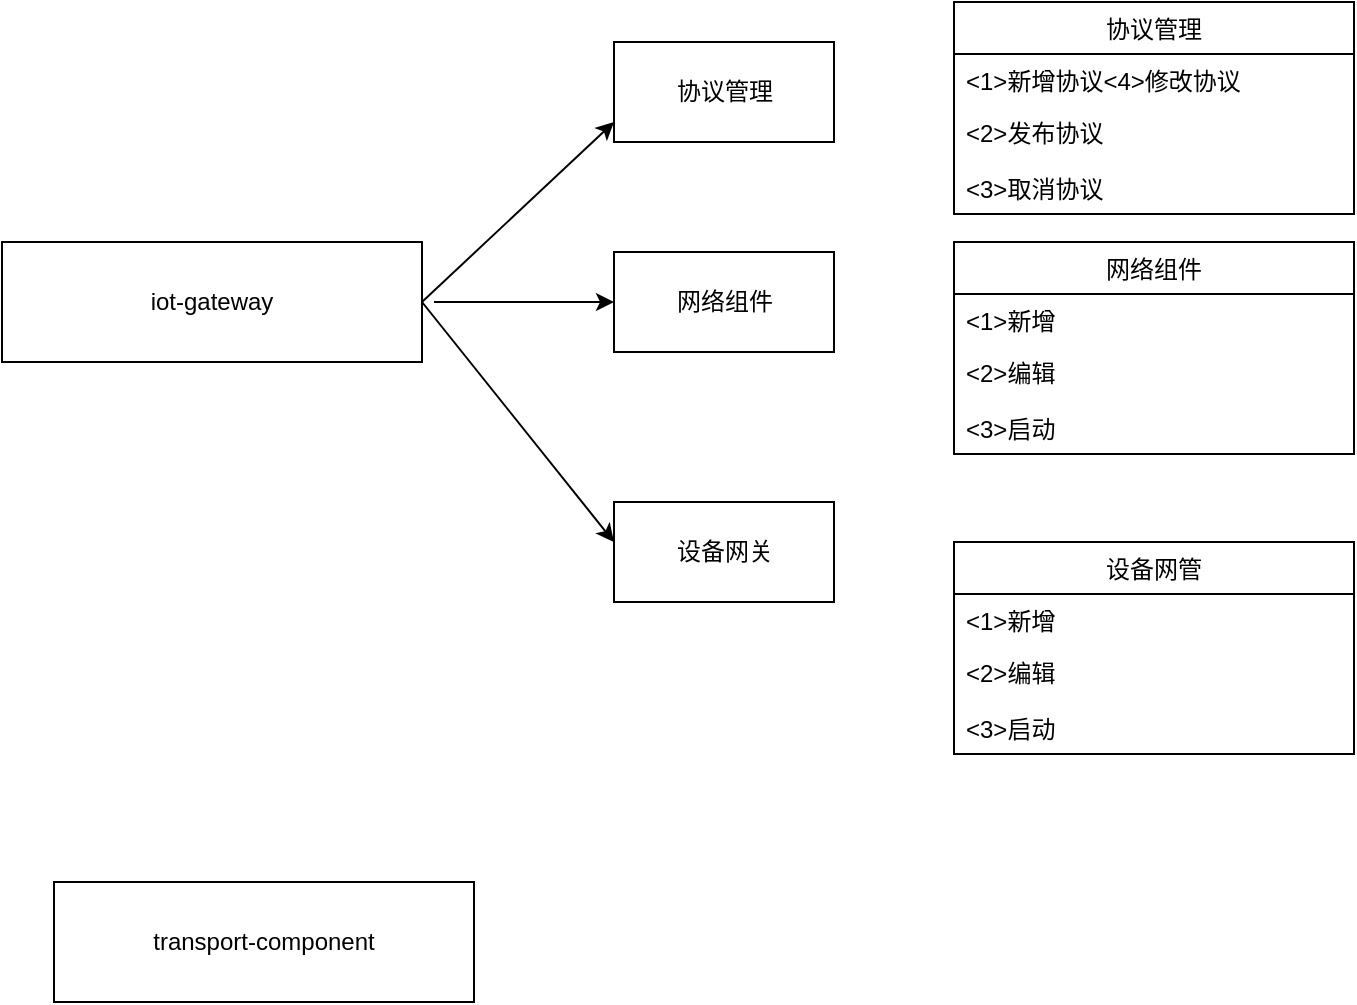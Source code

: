 <mxfile version="14.9.6" type="device"><diagram id="pmX5vebmd49yaUQ-88mL" name="第 1 页"><mxGraphModel dx="1186" dy="591" grid="1" gridSize="10" guides="1" tooltips="1" connect="1" arrows="1" fold="1" page="1" pageScale="1" pageWidth="827" pageHeight="1169" math="0" shadow="0"><root><mxCell id="0"/><mxCell id="1" parent="0"/><mxCell id="35JgMa723_0cb0vwCywN-1" value="iot-gateway" style="rounded=0;whiteSpace=wrap;html=1;" vertex="1" parent="1"><mxGeometry x="204" y="120" width="210" height="60" as="geometry"/></mxCell><mxCell id="35JgMa723_0cb0vwCywN-3" value="transport-component" style="rounded=0;whiteSpace=wrap;html=1;" vertex="1" parent="1"><mxGeometry x="230" y="440" width="210" height="60" as="geometry"/></mxCell><mxCell id="35JgMa723_0cb0vwCywN-4" value="协议管理" style="html=1;" vertex="1" parent="1"><mxGeometry x="510" y="20" width="110" height="50" as="geometry"/></mxCell><mxCell id="35JgMa723_0cb0vwCywN-6" value="网络组件" style="html=1;" vertex="1" parent="1"><mxGeometry x="510" y="125" width="110" height="50" as="geometry"/></mxCell><mxCell id="35JgMa723_0cb0vwCywN-7" value="设备网关" style="html=1;" vertex="1" parent="1"><mxGeometry x="510" y="250" width="110" height="50" as="geometry"/></mxCell><mxCell id="35JgMa723_0cb0vwCywN-8" value="" style="endArrow=classic;html=1;exitX=1;exitY=0.5;exitDx=0;exitDy=0;" edge="1" parent="1" source="35JgMa723_0cb0vwCywN-1"><mxGeometry width="50" height="50" relative="1" as="geometry"><mxPoint x="430" y="150" as="sourcePoint"/><mxPoint x="510" y="60" as="targetPoint"/></mxGeometry></mxCell><mxCell id="35JgMa723_0cb0vwCywN-9" value="" style="endArrow=classic;html=1;entryX=0;entryY=0.5;entryDx=0;entryDy=0;" edge="1" parent="1" target="35JgMa723_0cb0vwCywN-6"><mxGeometry width="50" height="50" relative="1" as="geometry"><mxPoint x="420" y="150" as="sourcePoint"/><mxPoint x="490" y="150" as="targetPoint"/></mxGeometry></mxCell><mxCell id="35JgMa723_0cb0vwCywN-10" value="" style="endArrow=classic;html=1;exitX=1;exitY=0.5;exitDx=0;exitDy=0;entryX=0;entryY=0.4;entryDx=0;entryDy=0;entryPerimeter=0;" edge="1" parent="1" source="35JgMa723_0cb0vwCywN-1" target="35JgMa723_0cb0vwCywN-7"><mxGeometry width="50" height="50" relative="1" as="geometry"><mxPoint x="440" y="270" as="sourcePoint"/><mxPoint x="490" y="220" as="targetPoint"/></mxGeometry></mxCell><mxCell id="35JgMa723_0cb0vwCywN-11" value="协议管理" style="swimlane;fontStyle=0;childLayout=stackLayout;horizontal=1;startSize=26;horizontalStack=0;resizeParent=1;resizeParentMax=0;resizeLast=0;collapsible=1;marginBottom=0;" vertex="1" parent="1"><mxGeometry x="680" width="200" height="106" as="geometry"/></mxCell><mxCell id="35JgMa723_0cb0vwCywN-12" value="&lt;1&gt;新增协议&lt;4&gt;修改协议" style="text;strokeColor=none;fillColor=none;align=left;verticalAlign=top;spacingLeft=4;spacingRight=4;overflow=hidden;rotatable=0;points=[[0,0.5],[1,0.5]];portConstraint=eastwest;" vertex="1" parent="35JgMa723_0cb0vwCywN-11"><mxGeometry y="26" width="200" height="26" as="geometry"/></mxCell><mxCell id="35JgMa723_0cb0vwCywN-13" value="&lt;2&gt;发布协议" style="text;strokeColor=none;fillColor=none;align=left;verticalAlign=top;spacingLeft=4;spacingRight=4;overflow=hidden;rotatable=0;points=[[0,0.5],[1,0.5]];portConstraint=eastwest;" vertex="1" parent="35JgMa723_0cb0vwCywN-11"><mxGeometry y="52" width="200" height="28" as="geometry"/></mxCell><mxCell id="35JgMa723_0cb0vwCywN-14" value="&lt;3&gt;取消协议" style="text;strokeColor=none;fillColor=none;align=left;verticalAlign=top;spacingLeft=4;spacingRight=4;overflow=hidden;rotatable=0;points=[[0,0.5],[1,0.5]];portConstraint=eastwest;" vertex="1" parent="35JgMa723_0cb0vwCywN-11"><mxGeometry y="80" width="200" height="26" as="geometry"/></mxCell><mxCell id="35JgMa723_0cb0vwCywN-16" value="网络组件" style="swimlane;fontStyle=0;childLayout=stackLayout;horizontal=1;startSize=26;horizontalStack=0;resizeParent=1;resizeParentMax=0;resizeLast=0;collapsible=1;marginBottom=0;" vertex="1" parent="1"><mxGeometry x="680" y="120" width="200" height="106" as="geometry"/></mxCell><mxCell id="35JgMa723_0cb0vwCywN-17" value="&lt;1&gt;新增" style="text;strokeColor=none;fillColor=none;align=left;verticalAlign=top;spacingLeft=4;spacingRight=4;overflow=hidden;rotatable=0;points=[[0,0.5],[1,0.5]];portConstraint=eastwest;" vertex="1" parent="35JgMa723_0cb0vwCywN-16"><mxGeometry y="26" width="200" height="26" as="geometry"/></mxCell><mxCell id="35JgMa723_0cb0vwCywN-18" value="&lt;2&gt;编辑" style="text;strokeColor=none;fillColor=none;align=left;verticalAlign=top;spacingLeft=4;spacingRight=4;overflow=hidden;rotatable=0;points=[[0,0.5],[1,0.5]];portConstraint=eastwest;" vertex="1" parent="35JgMa723_0cb0vwCywN-16"><mxGeometry y="52" width="200" height="28" as="geometry"/></mxCell><mxCell id="35JgMa723_0cb0vwCywN-19" value="&lt;3&gt;启动" style="text;strokeColor=none;fillColor=none;align=left;verticalAlign=top;spacingLeft=4;spacingRight=4;overflow=hidden;rotatable=0;points=[[0,0.5],[1,0.5]];portConstraint=eastwest;" vertex="1" parent="35JgMa723_0cb0vwCywN-16"><mxGeometry y="80" width="200" height="26" as="geometry"/></mxCell><mxCell id="35JgMa723_0cb0vwCywN-20" value="设备网管" style="swimlane;fontStyle=0;childLayout=stackLayout;horizontal=1;startSize=26;horizontalStack=0;resizeParent=1;resizeParentMax=0;resizeLast=0;collapsible=1;marginBottom=0;" vertex="1" parent="1"><mxGeometry x="680" y="270" width="200" height="106" as="geometry"/></mxCell><mxCell id="35JgMa723_0cb0vwCywN-21" value="&lt;1&gt;新增" style="text;strokeColor=none;fillColor=none;align=left;verticalAlign=top;spacingLeft=4;spacingRight=4;overflow=hidden;rotatable=0;points=[[0,0.5],[1,0.5]];portConstraint=eastwest;" vertex="1" parent="35JgMa723_0cb0vwCywN-20"><mxGeometry y="26" width="200" height="26" as="geometry"/></mxCell><mxCell id="35JgMa723_0cb0vwCywN-22" value="&lt;2&gt;编辑" style="text;strokeColor=none;fillColor=none;align=left;verticalAlign=top;spacingLeft=4;spacingRight=4;overflow=hidden;rotatable=0;points=[[0,0.5],[1,0.5]];portConstraint=eastwest;" vertex="1" parent="35JgMa723_0cb0vwCywN-20"><mxGeometry y="52" width="200" height="28" as="geometry"/></mxCell><mxCell id="35JgMa723_0cb0vwCywN-23" value="&lt;3&gt;启动" style="text;strokeColor=none;fillColor=none;align=left;verticalAlign=top;spacingLeft=4;spacingRight=4;overflow=hidden;rotatable=0;points=[[0,0.5],[1,0.5]];portConstraint=eastwest;" vertex="1" parent="35JgMa723_0cb0vwCywN-20"><mxGeometry y="80" width="200" height="26" as="geometry"/></mxCell></root></mxGraphModel></diagram></mxfile>